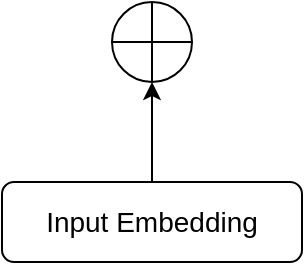 <mxfile version="26.0.5">
  <diagram name="Page-1" id="AOs6nQdaXtGJ0W0k99eN">
    <mxGraphModel dx="1194" dy="717" grid="1" gridSize="10" guides="1" tooltips="1" connect="1" arrows="1" fold="1" page="1" pageScale="1" pageWidth="850" pageHeight="1100" math="0" shadow="0">
      <root>
        <mxCell id="0" />
        <mxCell id="1" parent="0" />
        <mxCell id="TenHdxWF8-u8kMKbIQkl-1" value="&lt;font style=&quot;font-size: 14px;&quot;&gt;Input Embedding&lt;/font&gt;" style="rounded=1;whiteSpace=wrap;html=1;" vertex="1" parent="1">
          <mxGeometry x="350" y="900" width="150" height="40" as="geometry" />
        </mxCell>
        <mxCell id="TenHdxWF8-u8kMKbIQkl-2" value="" style="shape=orEllipse;perimeter=ellipsePerimeter;whiteSpace=wrap;html=1;backgroundOutline=1;" vertex="1" parent="1">
          <mxGeometry x="405" y="810" width="40" height="40" as="geometry" />
        </mxCell>
        <mxCell id="TenHdxWF8-u8kMKbIQkl-3" value="" style="endArrow=classic;html=1;rounded=0;entryX=0.5;entryY=1;entryDx=0;entryDy=0;" edge="1" parent="1" target="TenHdxWF8-u8kMKbIQkl-2">
          <mxGeometry width="50" height="50" relative="1" as="geometry">
            <mxPoint x="425" y="900" as="sourcePoint" />
            <mxPoint x="475" y="860" as="targetPoint" />
          </mxGeometry>
        </mxCell>
      </root>
    </mxGraphModel>
  </diagram>
</mxfile>
